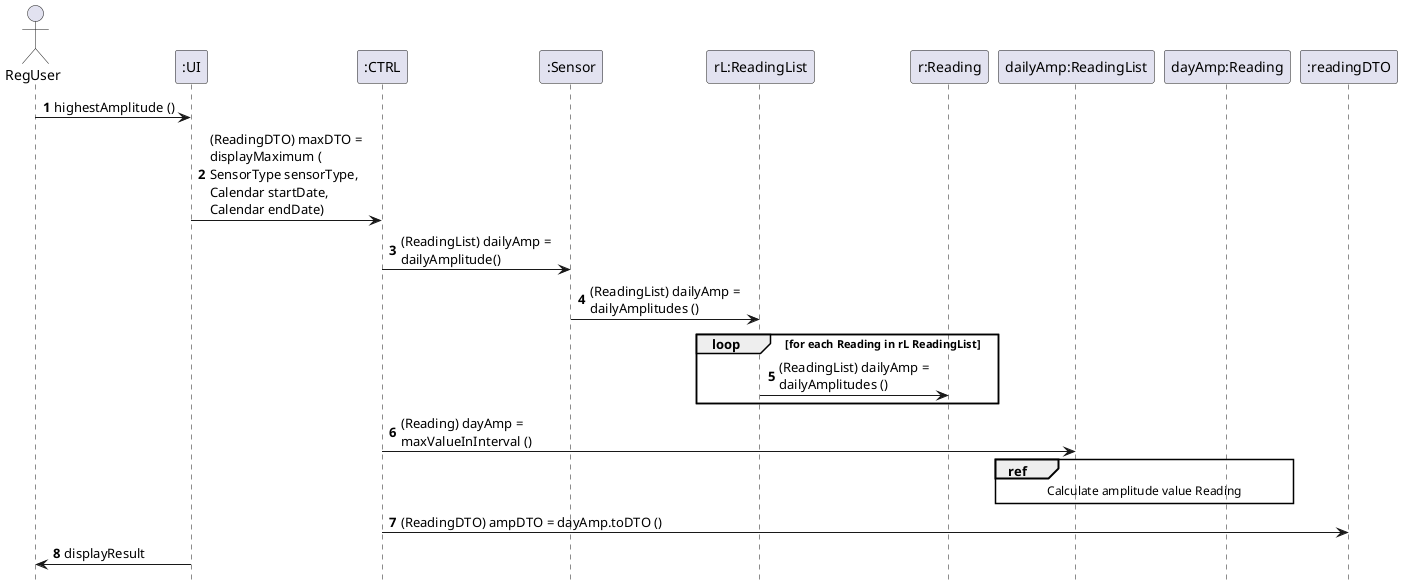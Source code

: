 @startuml
autonumber
hidefootbox

actor "RegUser"
"RegUser" -> ":UI" : highestAmplitude ()
":UI" -> ":CTRL" : (ReadingDTO) maxDTO = \ndisplayMaximum (\nSensorType sensorType, \nCalendar startDate, \nCalendar endDate)
":CTRL" -> ":Sensor" : (ReadingList) dailyAmp = \ndailyAmplitude()

":Sensor"-> "rL:ReadingList": (ReadingList) dailyAmp = \ndailyAmplitudes ()
loop for each Reading in rL ReadingList
 "rL:ReadingList" -> "r:Reading": (ReadingList) dailyAmp = \ndailyAmplitudes ()
end


":CTRL" -> "dailyAmp:ReadingList": (Reading) dayAmp = \nmaxValueInInterval ()
ref over "dailyAmp:ReadingList", "dayAmp:Reading"
Calculate amplitude value Reading
end ref

":CTRL" -> ":readingDTO" : (ReadingDTO) ampDTO = dayAmp.toDTO ()

":UI" -> "RegUser" : displayResult


@enduml
